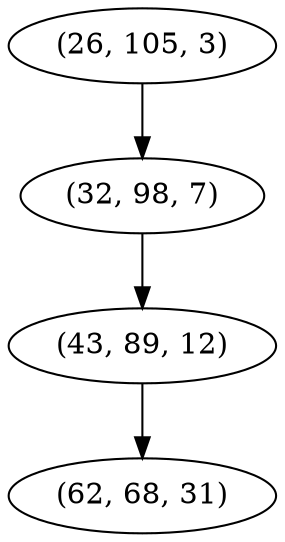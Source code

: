 digraph tree {
    "(26, 105, 3)";
    "(32, 98, 7)";
    "(43, 89, 12)";
    "(62, 68, 31)";
    "(26, 105, 3)" -> "(32, 98, 7)";
    "(32, 98, 7)" -> "(43, 89, 12)";
    "(43, 89, 12)" -> "(62, 68, 31)";
}
